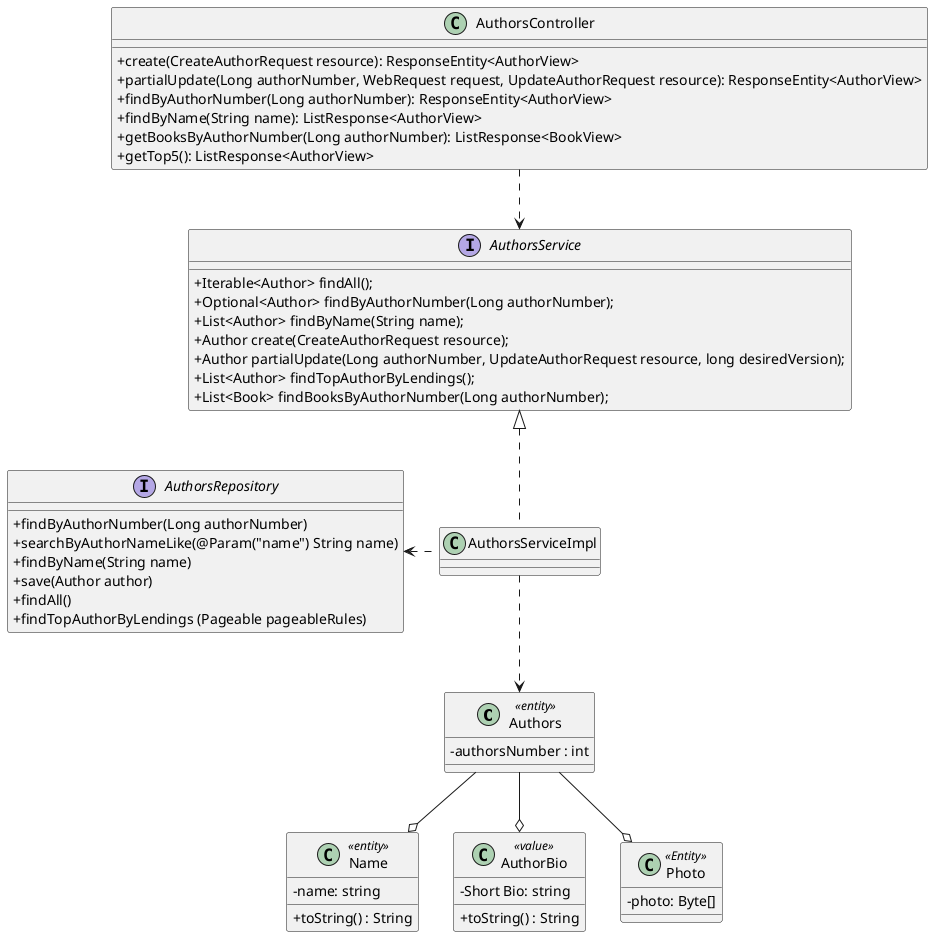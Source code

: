 @startuml
'https://plantuml.com/class-diagram

skinparam classAttributeIconSize 0
class Authors <<entity>>{
    - authorsNumber : int
}
class Name <<entity>>{
    - name: string
    + toString() : String
}

class AuthorBio <<value>>{
    - Short Bio: string
    + toString() : String
}

class Photo <<Entity>>{
    - photo: Byte[]
}

class AuthorsController {
        + create(CreateAuthorRequest resource): ResponseEntity<AuthorView>
        + partialUpdate(Long authorNumber, WebRequest request, UpdateAuthorRequest resource): ResponseEntity<AuthorView>
        + findByAuthorNumber(Long authorNumber): ResponseEntity<AuthorView>
        + findByName(String name): ListResponse<AuthorView>
        + getBooksByAuthorNumber(Long authorNumber): ListResponse<BookView>
        + getTop5(): ListResponse<AuthorView>
}

class AuthorsServiceImpl implements AuthorsService{
}

interface AuthorsService {
    +Iterable<Author> findAll();
    +Optional<Author> findByAuthorNumber(Long authorNumber);
    +List<Author> findByName(String name);
    +Author create(CreateAuthorRequest resource);
    +Author partialUpdate(Long authorNumber, UpdateAuthorRequest resource, long desiredVersion);
    +List<Author> findTopAuthorByLendings();
    +List<Book> findBooksByAuthorNumber(Long authorNumber);

}

interface AuthorsRepository {
    + findByAuthorNumber(Long authorNumber)
    + searchByAuthorNameLike(@Param("name") String name)
    + findByName(String name)
    +save(Author author)
    +findAll()
    +findTopAuthorByLendings (Pageable pageableRules)
}

AuthorsServiceImpl ..> Authors
AuthorsController ..> AuthorsService
AuthorsServiceImpl .left.> AuthorsRepository

Authors --o Name
Authors --o Photo
Authors --o AuthorBio
@enduml
